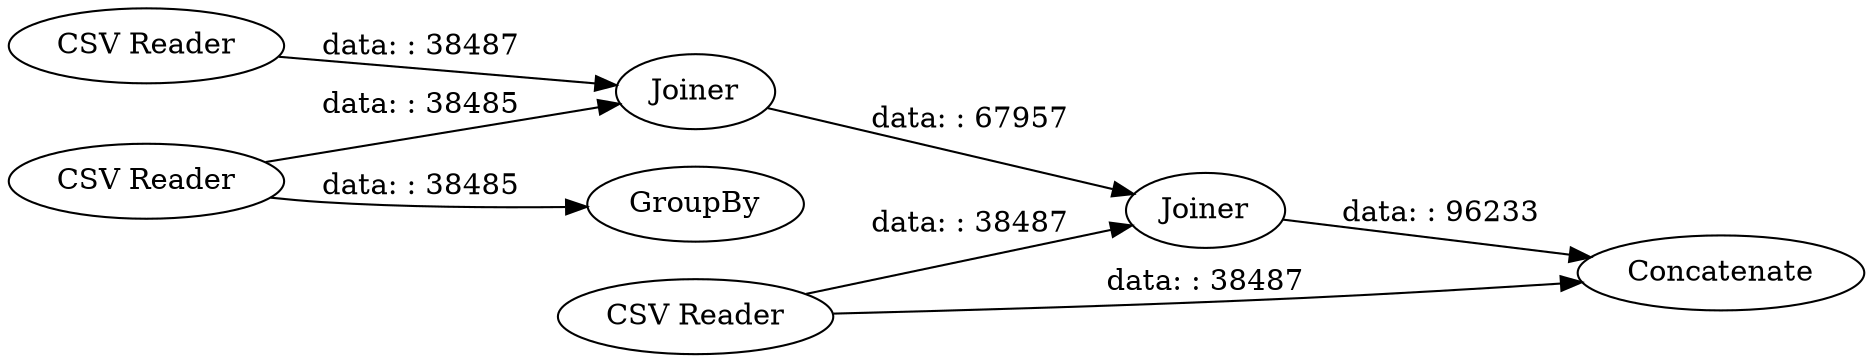 digraph {
	"4207429496197371849_7" [label=Concatenate]
	"4207429496197371849_4" [label=Joiner]
	"4207429496197371849_3" [label="CSV Reader"]
	"4207429496197371849_5" [label=Joiner]
	"4207429496197371849_1" [label="CSV Reader"]
	"4207429496197371849_2" [label=GroupBy]
	"4207429496197371849_6" [label="CSV Reader"]
	"4207429496197371849_3" -> "4207429496197371849_4" [label="data: : 38487"]
	"4207429496197371849_1" -> "4207429496197371849_4" [label="data: : 38485"]
	"4207429496197371849_6" -> "4207429496197371849_5" [label="data: : 38487"]
	"4207429496197371849_5" -> "4207429496197371849_7" [label="data: : 96233"]
	"4207429496197371849_4" -> "4207429496197371849_5" [label="data: : 67957"]
	"4207429496197371849_1" -> "4207429496197371849_2" [label="data: : 38485"]
	"4207429496197371849_6" -> "4207429496197371849_7" [label="data: : 38487"]
	rankdir=LR
}
